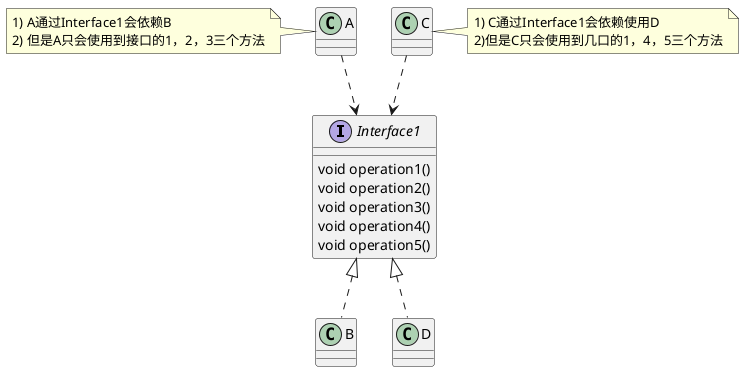 @startuml

interface Interface1{
   void operation1()
   void operation2()
   void operation3()
   void operation4()
   void operation5()
}

Interface1 <|.. B
Interface1 <|.. D

class A
note left:1) A通过Interface1会依赖B \n2) 但是A只会使用到接口的1，2，3三个方法
A ..> Interface1

class C
note right:1) C通过Interface1会依赖使用D \n2)但是C只会使用到几口的1，4，5三个方法
C ..> Interface1
@enduml